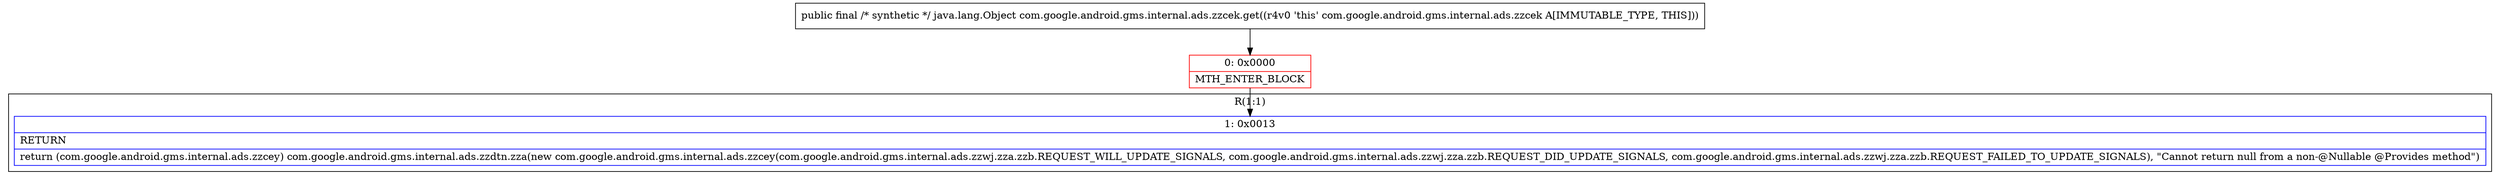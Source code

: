 digraph "CFG forcom.google.android.gms.internal.ads.zzcek.get()Ljava\/lang\/Object;" {
subgraph cluster_Region_1392520691 {
label = "R(1:1)";
node [shape=record,color=blue];
Node_1 [shape=record,label="{1\:\ 0x0013|RETURN\l|return (com.google.android.gms.internal.ads.zzcey) com.google.android.gms.internal.ads.zzdtn.zza(new com.google.android.gms.internal.ads.zzcey(com.google.android.gms.internal.ads.zzwj.zza.zzb.REQUEST_WILL_UPDATE_SIGNALS, com.google.android.gms.internal.ads.zzwj.zza.zzb.REQUEST_DID_UPDATE_SIGNALS, com.google.android.gms.internal.ads.zzwj.zza.zzb.REQUEST_FAILED_TO_UPDATE_SIGNALS), \"Cannot return null from a non\-@Nullable @Provides method\")\l}"];
}
Node_0 [shape=record,color=red,label="{0\:\ 0x0000|MTH_ENTER_BLOCK\l}"];
MethodNode[shape=record,label="{public final \/* synthetic *\/ java.lang.Object com.google.android.gms.internal.ads.zzcek.get((r4v0 'this' com.google.android.gms.internal.ads.zzcek A[IMMUTABLE_TYPE, THIS])) }"];
MethodNode -> Node_0;
Node_0 -> Node_1;
}

